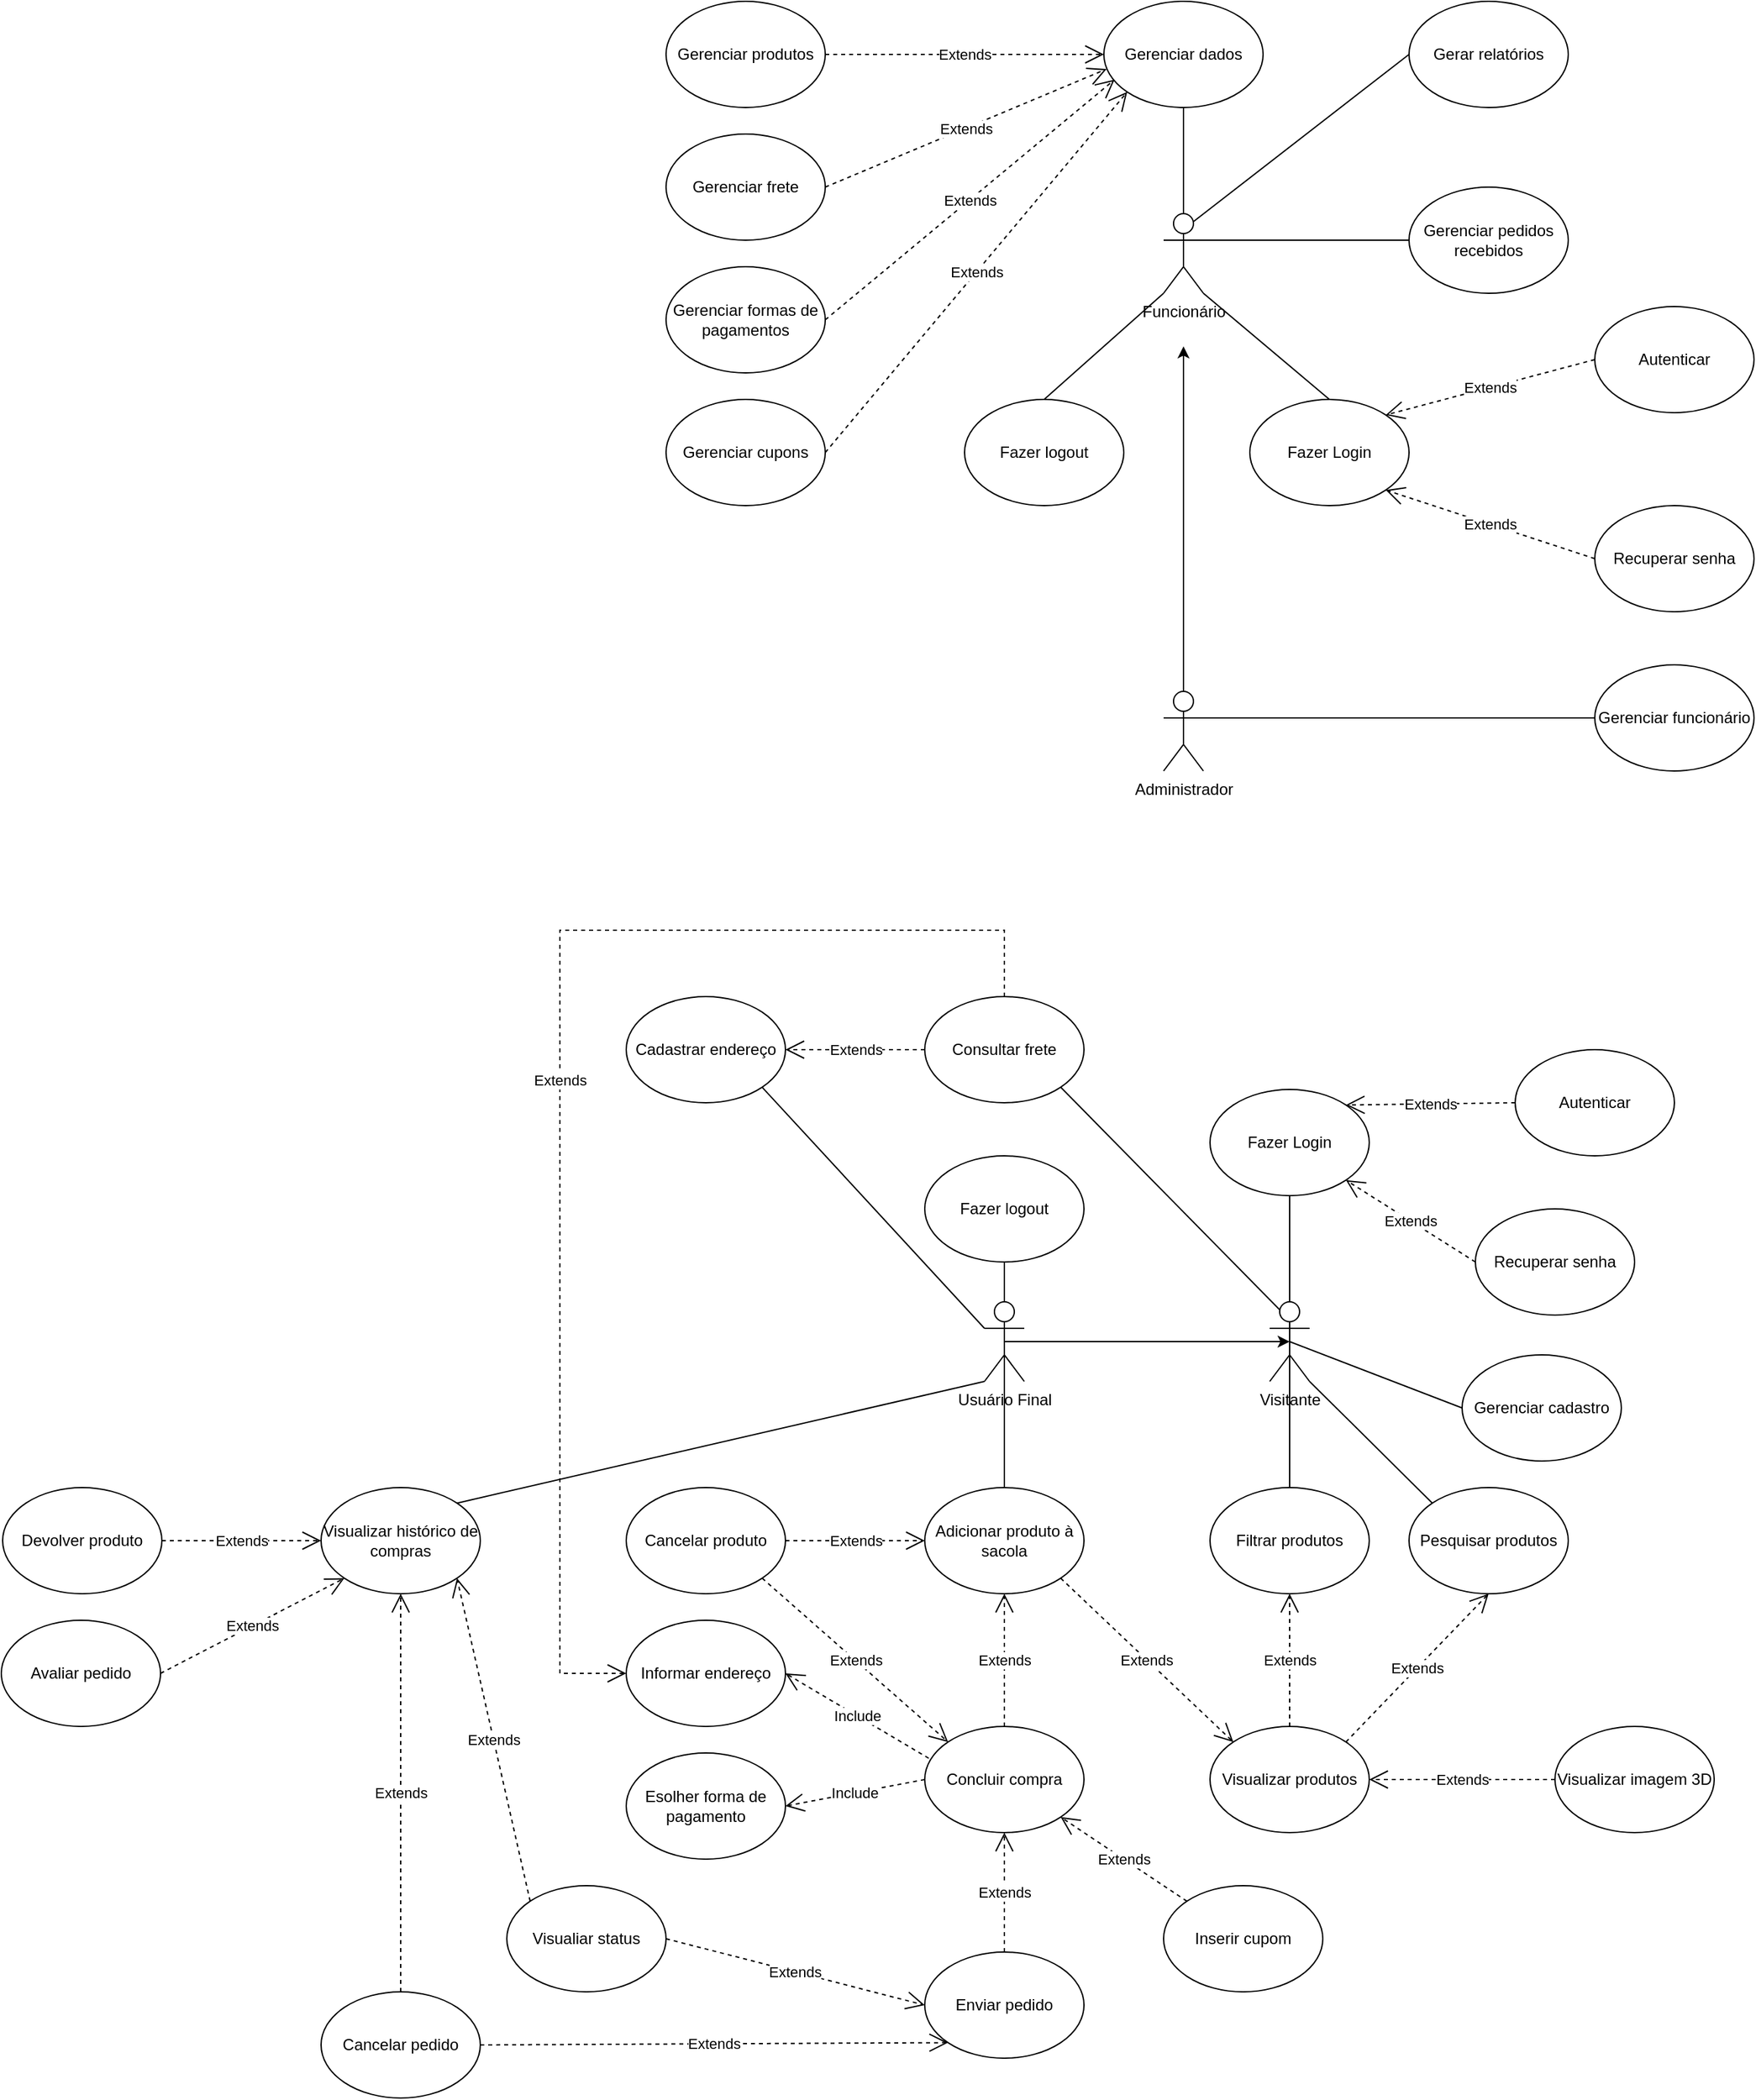 <mxfile version="24.3.0" type="device">
  <diagram name="Página-1" id="iEOvd_mET68QCeT-6-60">
    <mxGraphModel dx="2261" dy="1915" grid="1" gridSize="10" guides="1" tooltips="1" connect="1" arrows="1" fold="1" page="1" pageScale="1" pageWidth="827" pageHeight="1169" math="0" shadow="0">
      <root>
        <mxCell id="0" />
        <mxCell id="1" parent="0" />
        <mxCell id="9JJsFDRCctAeS7KG6Eez-1" value="Funcionário" style="shape=umlActor;verticalLabelPosition=bottom;verticalAlign=top;html=1;outlineConnect=0;" parent="1" vertex="1">
          <mxGeometry x="205" y="-280" width="30" height="60" as="geometry" />
        </mxCell>
        <mxCell id="9JJsFDRCctAeS7KG6Eez-3" value="Visitante&lt;div&gt;&lt;br&gt;&lt;/div&gt;" style="shape=umlActor;verticalLabelPosition=bottom;verticalAlign=top;html=1;outlineConnect=0;" parent="1" vertex="1">
          <mxGeometry x="285" y="540" width="30" height="60" as="geometry" />
        </mxCell>
        <mxCell id="9JJsFDRCctAeS7KG6Eez-4" value="Usuário Final" style="shape=umlActor;verticalLabelPosition=bottom;verticalAlign=top;html=1;outlineConnect=0;" parent="1" vertex="1">
          <mxGeometry x="70" y="540" width="30" height="60" as="geometry" />
        </mxCell>
        <mxCell id="9JJsFDRCctAeS7KG6Eez-9" style="edgeStyle=orthogonalEdgeStyle;rounded=0;orthogonalLoop=1;jettySize=auto;html=1;exitX=0.5;exitY=0.5;exitDx=0;exitDy=0;exitPerimeter=0;entryX=0.5;entryY=0.5;entryDx=0;entryDy=0;entryPerimeter=0;" parent="1" source="9JJsFDRCctAeS7KG6Eez-4" target="9JJsFDRCctAeS7KG6Eez-3" edge="1">
          <mxGeometry relative="1" as="geometry" />
        </mxCell>
        <mxCell id="9JJsFDRCctAeS7KG6Eez-10" value="Fazer Login" style="ellipse;whiteSpace=wrap;html=1;" parent="1" vertex="1">
          <mxGeometry x="270" y="-140" width="120" height="80" as="geometry" />
        </mxCell>
        <mxCell id="9JJsFDRCctAeS7KG6Eez-11" value="Autenticar" style="ellipse;whiteSpace=wrap;html=1;" parent="1" vertex="1">
          <mxGeometry x="530" y="-210" width="120" height="80" as="geometry" />
        </mxCell>
        <mxCell id="9JJsFDRCctAeS7KG6Eez-12" value="Recuperar senha" style="ellipse;whiteSpace=wrap;html=1;" parent="1" vertex="1">
          <mxGeometry x="530" y="-60" width="120" height="80" as="geometry" />
        </mxCell>
        <mxCell id="9JJsFDRCctAeS7KG6Eez-13" value="Fazer logout" style="ellipse;whiteSpace=wrap;html=1;" parent="1" vertex="1">
          <mxGeometry x="55" y="-140" width="120" height="80" as="geometry" />
        </mxCell>
        <mxCell id="9JJsFDRCctAeS7KG6Eez-14" value="Gerenciar dados" style="ellipse;whiteSpace=wrap;html=1;" parent="1" vertex="1">
          <mxGeometry x="160" y="-440" width="120" height="80" as="geometry" />
        </mxCell>
        <mxCell id="9JJsFDRCctAeS7KG6Eez-15" value="Gerenciar produtos" style="ellipse;whiteSpace=wrap;html=1;" parent="1" vertex="1">
          <mxGeometry x="-170" y="-440" width="120" height="80" as="geometry" />
        </mxCell>
        <mxCell id="9JJsFDRCctAeS7KG6Eez-16" value="Gerenciar frete" style="ellipse;whiteSpace=wrap;html=1;" parent="1" vertex="1">
          <mxGeometry x="-170" y="-340" width="120" height="80" as="geometry" />
        </mxCell>
        <mxCell id="9JJsFDRCctAeS7KG6Eez-17" value="Gerenciar formas de pagamentos" style="ellipse;whiteSpace=wrap;html=1;" parent="1" vertex="1">
          <mxGeometry x="-170" y="-240" width="120" height="80" as="geometry" />
        </mxCell>
        <mxCell id="9JJsFDRCctAeS7KG6Eez-18" value="Gerar relatórios" style="ellipse;whiteSpace=wrap;html=1;" parent="1" vertex="1">
          <mxGeometry x="390" y="-440" width="120" height="80" as="geometry" />
        </mxCell>
        <mxCell id="9JJsFDRCctAeS7KG6Eez-19" value="Gerenciar cupons" style="ellipse;whiteSpace=wrap;html=1;" parent="1" vertex="1">
          <mxGeometry x="-170" y="-140" width="120" height="80" as="geometry" />
        </mxCell>
        <mxCell id="9JJsFDRCctAeS7KG6Eez-20" value="Gerenciar pedidos recebidos" style="ellipse;whiteSpace=wrap;html=1;" parent="1" vertex="1">
          <mxGeometry x="390" y="-300" width="120" height="80" as="geometry" />
        </mxCell>
        <mxCell id="9JJsFDRCctAeS7KG6Eez-22" value="Extends" style="endArrow=open;endSize=12;dashed=1;html=1;rounded=0;exitX=0;exitY=0.5;exitDx=0;exitDy=0;entryX=1;entryY=1;entryDx=0;entryDy=0;" parent="1" source="9JJsFDRCctAeS7KG6Eez-12" target="9JJsFDRCctAeS7KG6Eez-10" edge="1">
          <mxGeometry width="160" relative="1" as="geometry">
            <mxPoint x="210" y="-80" as="sourcePoint" />
            <mxPoint x="370" y="-80" as="targetPoint" />
          </mxGeometry>
        </mxCell>
        <mxCell id="9JJsFDRCctAeS7KG6Eez-23" value="Extends" style="endArrow=open;endSize=12;dashed=1;html=1;rounded=0;exitX=0;exitY=0.5;exitDx=0;exitDy=0;entryX=1;entryY=0;entryDx=0;entryDy=0;" parent="1" source="9JJsFDRCctAeS7KG6Eez-11" target="9JJsFDRCctAeS7KG6Eez-10" edge="1">
          <mxGeometry width="160" relative="1" as="geometry">
            <mxPoint x="540" y="-88" as="sourcePoint" />
            <mxPoint x="390" y="-140" as="targetPoint" />
          </mxGeometry>
        </mxCell>
        <mxCell id="9JJsFDRCctAeS7KG6Eez-27" value="" style="endArrow=none;html=1;rounded=0;exitX=1;exitY=1;exitDx=0;exitDy=0;exitPerimeter=0;entryX=0.5;entryY=0;entryDx=0;entryDy=0;" parent="1" source="9JJsFDRCctAeS7KG6Eez-1" target="9JJsFDRCctAeS7KG6Eez-10" edge="1">
          <mxGeometry width="50" height="50" relative="1" as="geometry">
            <mxPoint x="260" y="-50" as="sourcePoint" />
            <mxPoint x="310" y="-100" as="targetPoint" />
          </mxGeometry>
        </mxCell>
        <mxCell id="9JJsFDRCctAeS7KG6Eez-28" value="" style="endArrow=none;html=1;rounded=0;entryX=0;entryY=1;entryDx=0;entryDy=0;entryPerimeter=0;exitX=0.5;exitY=0;exitDx=0;exitDy=0;" parent="1" source="9JJsFDRCctAeS7KG6Eez-13" target="9JJsFDRCctAeS7KG6Eez-1" edge="1">
          <mxGeometry width="50" height="50" relative="1" as="geometry">
            <mxPoint x="260" y="-50" as="sourcePoint" />
            <mxPoint x="310" y="-100" as="targetPoint" />
          </mxGeometry>
        </mxCell>
        <mxCell id="9JJsFDRCctAeS7KG6Eez-32" value="" style="endArrow=none;html=1;rounded=0;entryX=0.5;entryY=1;entryDx=0;entryDy=0;exitX=0.5;exitY=0;exitDx=0;exitDy=0;exitPerimeter=0;" parent="1" source="9JJsFDRCctAeS7KG6Eez-1" target="9JJsFDRCctAeS7KG6Eez-14" edge="1">
          <mxGeometry width="50" height="50" relative="1" as="geometry">
            <mxPoint x="175" y="-300" as="sourcePoint" />
            <mxPoint x="225" y="-350" as="targetPoint" />
          </mxGeometry>
        </mxCell>
        <mxCell id="9JJsFDRCctAeS7KG6Eez-33" value="" style="endArrow=none;html=1;rounded=0;entryX=0;entryY=0.5;entryDx=0;entryDy=0;exitX=0.75;exitY=0.1;exitDx=0;exitDy=0;exitPerimeter=0;" parent="1" source="9JJsFDRCctAeS7KG6Eez-1" target="9JJsFDRCctAeS7KG6Eez-18" edge="1">
          <mxGeometry width="50" height="50" relative="1" as="geometry">
            <mxPoint x="260" y="-150" as="sourcePoint" />
            <mxPoint x="310" y="-200" as="targetPoint" />
          </mxGeometry>
        </mxCell>
        <mxCell id="9JJsFDRCctAeS7KG6Eez-34" value="" style="endArrow=none;html=1;rounded=0;entryX=0;entryY=0.5;entryDx=0;entryDy=0;exitX=1;exitY=0.333;exitDx=0;exitDy=0;exitPerimeter=0;" parent="1" source="9JJsFDRCctAeS7KG6Eez-1" target="9JJsFDRCctAeS7KG6Eez-20" edge="1">
          <mxGeometry width="50" height="50" relative="1" as="geometry">
            <mxPoint x="260" y="-150" as="sourcePoint" />
            <mxPoint x="310" y="-200" as="targetPoint" />
          </mxGeometry>
        </mxCell>
        <mxCell id="9JJsFDRCctAeS7KG6Eez-35" value="Extends" style="endArrow=open;endSize=12;dashed=1;html=1;rounded=0;exitX=1;exitY=0.5;exitDx=0;exitDy=0;entryX=0.017;entryY=0.638;entryDx=0;entryDy=0;entryPerimeter=0;" parent="1" source="9JJsFDRCctAeS7KG6Eez-16" target="9JJsFDRCctAeS7KG6Eez-14" edge="1">
          <mxGeometry width="160" relative="1" as="geometry">
            <mxPoint x="108" y="-370" as="sourcePoint" />
            <mxPoint x="-50" y="-328" as="targetPoint" />
          </mxGeometry>
        </mxCell>
        <mxCell id="9JJsFDRCctAeS7KG6Eez-36" value="Extends" style="endArrow=open;endSize=12;dashed=1;html=1;rounded=0;exitX=1;exitY=0.5;exitDx=0;exitDy=0;entryX=0;entryY=0.5;entryDx=0;entryDy=0;" parent="1" source="9JJsFDRCctAeS7KG6Eez-15" target="9JJsFDRCctAeS7KG6Eez-14" edge="1">
          <mxGeometry width="160" relative="1" as="geometry">
            <mxPoint x="88" y="-390" as="sourcePoint" />
            <mxPoint x="-70" y="-348" as="targetPoint" />
          </mxGeometry>
        </mxCell>
        <mxCell id="9JJsFDRCctAeS7KG6Eez-37" value="Extends" style="endArrow=open;endSize=12;dashed=1;html=1;rounded=0;exitX=1;exitY=0.5;exitDx=0;exitDy=0;entryX=0.067;entryY=0.738;entryDx=0;entryDy=0;entryPerimeter=0;" parent="1" source="9JJsFDRCctAeS7KG6Eez-17" target="9JJsFDRCctAeS7KG6Eez-14" edge="1">
          <mxGeometry width="160" relative="1" as="geometry">
            <mxPoint x="118" y="-340" as="sourcePoint" />
            <mxPoint x="-40" y="-298" as="targetPoint" />
          </mxGeometry>
        </mxCell>
        <mxCell id="9JJsFDRCctAeS7KG6Eez-38" value="Extends" style="endArrow=open;endSize=12;dashed=1;html=1;rounded=0;exitX=1;exitY=0.5;exitDx=0;exitDy=0;entryX=0;entryY=1;entryDx=0;entryDy=0;" parent="1" source="9JJsFDRCctAeS7KG6Eez-19" target="9JJsFDRCctAeS7KG6Eez-14" edge="1">
          <mxGeometry width="160" relative="1" as="geometry">
            <mxPoint x="168" y="-302" as="sourcePoint" />
            <mxPoint x="10" y="-260" as="targetPoint" />
          </mxGeometry>
        </mxCell>
        <mxCell id="9JJsFDRCctAeS7KG6Eez-39" value="Cadastrar endereço" style="ellipse;whiteSpace=wrap;html=1;" parent="1" vertex="1">
          <mxGeometry x="-200" y="310" width="120" height="80" as="geometry" />
        </mxCell>
        <mxCell id="9JJsFDRCctAeS7KG6Eez-40" value="Filtrar produtos" style="ellipse;whiteSpace=wrap;html=1;" parent="1" vertex="1">
          <mxGeometry x="240" y="680" width="120" height="80" as="geometry" />
        </mxCell>
        <mxCell id="9JJsFDRCctAeS7KG6Eez-43" value="Pesquisar produtos" style="ellipse;whiteSpace=wrap;html=1;" parent="1" vertex="1">
          <mxGeometry x="390" y="680" width="120" height="80" as="geometry" />
        </mxCell>
        <mxCell id="9JJsFDRCctAeS7KG6Eez-44" value="Visualizar produtos" style="ellipse;whiteSpace=wrap;html=1;" parent="1" vertex="1">
          <mxGeometry x="240" y="860" width="120" height="80" as="geometry" />
        </mxCell>
        <mxCell id="9JJsFDRCctAeS7KG6Eez-45" value="Adicionar produto à sacola" style="ellipse;whiteSpace=wrap;html=1;" parent="1" vertex="1">
          <mxGeometry x="25" y="680" width="120" height="80" as="geometry" />
        </mxCell>
        <mxCell id="9JJsFDRCctAeS7KG6Eez-46" value="Cancelar produto" style="ellipse;whiteSpace=wrap;html=1;" parent="1" vertex="1">
          <mxGeometry x="-200" y="680" width="120" height="80" as="geometry" />
        </mxCell>
        <mxCell id="9JJsFDRCctAeS7KG6Eez-47" value="Concluir compra" style="ellipse;whiteSpace=wrap;html=1;" parent="1" vertex="1">
          <mxGeometry x="25" y="860" width="120" height="80" as="geometry" />
        </mxCell>
        <mxCell id="9JJsFDRCctAeS7KG6Eez-48" value="Informar endereço" style="ellipse;whiteSpace=wrap;html=1;" parent="1" vertex="1">
          <mxGeometry x="-200" y="780" width="120" height="80" as="geometry" />
        </mxCell>
        <mxCell id="9JJsFDRCctAeS7KG6Eez-49" value="Esolher forma de pagamento" style="ellipse;whiteSpace=wrap;html=1;" parent="1" vertex="1">
          <mxGeometry x="-200" y="880" width="120" height="80" as="geometry" />
        </mxCell>
        <mxCell id="9JJsFDRCctAeS7KG6Eez-50" value="Enviar pedido" style="ellipse;whiteSpace=wrap;html=1;" parent="1" vertex="1">
          <mxGeometry x="25" y="1030" width="120" height="80" as="geometry" />
        </mxCell>
        <mxCell id="9JJsFDRCctAeS7KG6Eez-51" value="Visualiar status" style="ellipse;whiteSpace=wrap;html=1;" parent="1" vertex="1">
          <mxGeometry x="-290" y="980" width="120" height="80" as="geometry" />
        </mxCell>
        <mxCell id="9JJsFDRCctAeS7KG6Eez-52" value="Cancelar pedido" style="ellipse;whiteSpace=wrap;html=1;" parent="1" vertex="1">
          <mxGeometry x="-430" y="1060" width="120" height="80" as="geometry" />
        </mxCell>
        <mxCell id="9JJsFDRCctAeS7KG6Eez-53" value="Avaliar pedido" style="ellipse;whiteSpace=wrap;html=1;" parent="1" vertex="1">
          <mxGeometry x="-671" y="780" width="120" height="80" as="geometry" />
        </mxCell>
        <mxCell id="9JJsFDRCctAeS7KG6Eez-54" value="Consultar frete" style="ellipse;whiteSpace=wrap;html=1;" parent="1" vertex="1">
          <mxGeometry x="25" y="310" width="120" height="80" as="geometry" />
        </mxCell>
        <mxCell id="9JJsFDRCctAeS7KG6Eez-55" value="Visualizar histórico de compras" style="ellipse;whiteSpace=wrap;html=1;" parent="1" vertex="1">
          <mxGeometry x="-430" y="680" width="120" height="80" as="geometry" />
        </mxCell>
        <mxCell id="9JJsFDRCctAeS7KG6Eez-56" value="Devolver produto" style="ellipse;whiteSpace=wrap;html=1;" parent="1" vertex="1">
          <mxGeometry x="-670" y="680" width="120" height="80" as="geometry" />
        </mxCell>
        <mxCell id="9JJsFDRCctAeS7KG6Eez-57" value="Visualizar imagem 3D" style="ellipse;whiteSpace=wrap;html=1;" parent="1" vertex="1">
          <mxGeometry x="500" y="860" width="120" height="80" as="geometry" />
        </mxCell>
        <mxCell id="9JJsFDRCctAeS7KG6Eez-59" value="" style="endArrow=none;html=1;rounded=0;entryX=1;entryY=1;entryDx=0;entryDy=0;exitX=0.25;exitY=0.1;exitDx=0;exitDy=0;exitPerimeter=0;" parent="1" source="9JJsFDRCctAeS7KG6Eez-3" target="9JJsFDRCctAeS7KG6Eez-54" edge="1">
          <mxGeometry width="50" height="50" relative="1" as="geometry">
            <mxPoint x="280" y="530" as="sourcePoint" />
            <mxPoint x="210" y="590" as="targetPoint" />
          </mxGeometry>
        </mxCell>
        <mxCell id="9JJsFDRCctAeS7KG6Eez-60" value="" style="endArrow=none;html=1;rounded=0;entryX=1;entryY=1;entryDx=0;entryDy=0;entryPerimeter=0;exitX=0;exitY=0;exitDx=0;exitDy=0;" parent="1" source="9JJsFDRCctAeS7KG6Eez-43" target="9JJsFDRCctAeS7KG6Eez-3" edge="1">
          <mxGeometry width="50" height="50" relative="1" as="geometry">
            <mxPoint x="160" y="640" as="sourcePoint" />
            <mxPoint x="210" y="590" as="targetPoint" />
          </mxGeometry>
        </mxCell>
        <mxCell id="9JJsFDRCctAeS7KG6Eez-61" value="" style="endArrow=none;html=1;rounded=0;entryX=0.5;entryY=0.5;entryDx=0;entryDy=0;entryPerimeter=0;exitX=0.5;exitY=0;exitDx=0;exitDy=0;" parent="1" source="9JJsFDRCctAeS7KG6Eez-40" target="9JJsFDRCctAeS7KG6Eez-3" edge="1">
          <mxGeometry width="50" height="50" relative="1" as="geometry">
            <mxPoint x="240" y="690" as="sourcePoint" />
            <mxPoint x="290" y="640" as="targetPoint" />
          </mxGeometry>
        </mxCell>
        <mxCell id="9JJsFDRCctAeS7KG6Eez-62" value="Extends" style="endArrow=open;endSize=12;dashed=1;html=1;rounded=0;exitX=1;exitY=0;exitDx=0;exitDy=0;entryX=0.5;entryY=1;entryDx=0;entryDy=0;" parent="1" source="9JJsFDRCctAeS7KG6Eez-44" target="9JJsFDRCctAeS7KG6Eez-43" edge="1">
          <mxGeometry width="160" relative="1" as="geometry">
            <mxPoint x="668" y="812" as="sourcePoint" />
            <mxPoint x="510" y="760" as="targetPoint" />
          </mxGeometry>
        </mxCell>
        <mxCell id="9JJsFDRCctAeS7KG6Eez-63" value="Extends" style="endArrow=open;endSize=12;dashed=1;html=1;rounded=0;exitX=0.5;exitY=0;exitDx=0;exitDy=0;entryX=0.5;entryY=1;entryDx=0;entryDy=0;" parent="1" source="9JJsFDRCctAeS7KG6Eez-44" target="9JJsFDRCctAeS7KG6Eez-40" edge="1">
          <mxGeometry width="160" relative="1" as="geometry">
            <mxPoint x="428" y="862" as="sourcePoint" />
            <mxPoint x="270" y="810" as="targetPoint" />
          </mxGeometry>
        </mxCell>
        <mxCell id="9JJsFDRCctAeS7KG6Eez-64" value="Extends" style="endArrow=open;endSize=12;dashed=1;html=1;rounded=0;exitX=0;exitY=0.5;exitDx=0;exitDy=0;entryX=1;entryY=0.5;entryDx=0;entryDy=0;" parent="1" source="9JJsFDRCctAeS7KG6Eez-57" target="9JJsFDRCctAeS7KG6Eez-44" edge="1">
          <mxGeometry width="160" relative="1" as="geometry">
            <mxPoint x="488" y="912" as="sourcePoint" />
            <mxPoint x="330" y="860" as="targetPoint" />
          </mxGeometry>
        </mxCell>
        <mxCell id="9JJsFDRCctAeS7KG6Eez-65" value="" style="endArrow=none;html=1;rounded=0;entryX=0.5;entryY=0.5;entryDx=0;entryDy=0;entryPerimeter=0;exitX=0.5;exitY=0;exitDx=0;exitDy=0;" parent="1" source="9JJsFDRCctAeS7KG6Eez-45" target="9JJsFDRCctAeS7KG6Eez-4" edge="1">
          <mxGeometry width="50" height="50" relative="1" as="geometry">
            <mxPoint x="160" y="840" as="sourcePoint" />
            <mxPoint x="210" y="790" as="targetPoint" />
          </mxGeometry>
        </mxCell>
        <mxCell id="9JJsFDRCctAeS7KG6Eez-66" value="Extends" style="endArrow=open;endSize=12;dashed=1;html=1;rounded=0;exitX=1;exitY=0.5;exitDx=0;exitDy=0;entryX=0;entryY=0.5;entryDx=0;entryDy=0;" parent="1" source="9JJsFDRCctAeS7KG6Eez-46" target="9JJsFDRCctAeS7KG6Eez-45" edge="1">
          <mxGeometry width="160" relative="1" as="geometry">
            <mxPoint x="40" y="780" as="sourcePoint" />
            <mxPoint x="-100" y="780" as="targetPoint" />
          </mxGeometry>
        </mxCell>
        <mxCell id="9JJsFDRCctAeS7KG6Eez-67" value="Extends" style="endArrow=open;endSize=12;dashed=1;html=1;rounded=0;exitX=0.5;exitY=0;exitDx=0;exitDy=0;entryX=0.5;entryY=1;entryDx=0;entryDy=0;" parent="1" source="9JJsFDRCctAeS7KG6Eez-47" target="9JJsFDRCctAeS7KG6Eez-45" edge="1">
          <mxGeometry width="160" relative="1" as="geometry">
            <mxPoint x="-70" y="730" as="sourcePoint" />
            <mxPoint x="35" y="730" as="targetPoint" />
          </mxGeometry>
        </mxCell>
        <mxCell id="9JJsFDRCctAeS7KG6Eez-73" value="Extends" style="endArrow=open;endSize=12;dashed=1;html=1;rounded=0;exitX=0.5;exitY=0;exitDx=0;exitDy=0;entryX=0.5;entryY=1;entryDx=0;entryDy=0;" parent="1" source="9JJsFDRCctAeS7KG6Eez-50" target="9JJsFDRCctAeS7KG6Eez-47" edge="1">
          <mxGeometry width="160" relative="1" as="geometry">
            <mxPoint x="170" y="1040" as="sourcePoint" />
            <mxPoint x="170" y="940" as="targetPoint" />
          </mxGeometry>
        </mxCell>
        <mxCell id="9JJsFDRCctAeS7KG6Eez-74" value="Extends" style="endArrow=open;endSize=12;dashed=1;html=1;rounded=0;exitX=1;exitY=1;exitDx=0;exitDy=0;entryX=0;entryY=0;entryDx=0;entryDy=0;" parent="1" source="9JJsFDRCctAeS7KG6Eez-46" target="9JJsFDRCctAeS7KG6Eez-47" edge="1">
          <mxGeometry width="160" relative="1" as="geometry">
            <mxPoint x="-70" y="730" as="sourcePoint" />
            <mxPoint x="35" y="730" as="targetPoint" />
          </mxGeometry>
        </mxCell>
        <mxCell id="9JJsFDRCctAeS7KG6Eez-75" value="Include" style="endArrow=open;endSize=12;dashed=1;html=1;rounded=0;exitX=0.025;exitY=0.3;exitDx=0;exitDy=0;entryX=1;entryY=0.5;entryDx=0;entryDy=0;exitPerimeter=0;" parent="1" source="9JJsFDRCctAeS7KG6Eez-47" target="9JJsFDRCctAeS7KG6Eez-48" edge="1">
          <mxGeometry width="160" relative="1" as="geometry">
            <mxPoint x="150" y="954" as="sourcePoint" />
            <mxPoint x="261" y="1020" as="targetPoint" />
          </mxGeometry>
        </mxCell>
        <mxCell id="9JJsFDRCctAeS7KG6Eez-76" value="Include" style="endArrow=open;endSize=12;dashed=1;html=1;rounded=0;entryX=1;entryY=0.5;entryDx=0;entryDy=0;exitX=0;exitY=0.5;exitDx=0;exitDy=0;" parent="1" source="9JJsFDRCctAeS7KG6Eez-47" target="9JJsFDRCctAeS7KG6Eez-49" edge="1">
          <mxGeometry width="160" relative="1" as="geometry">
            <mxPoint x="-20" y="960" as="sourcePoint" />
            <mxPoint x="25" y="1000" as="targetPoint" />
          </mxGeometry>
        </mxCell>
        <mxCell id="9JJsFDRCctAeS7KG6Eez-78" value="" style="endArrow=none;html=1;rounded=0;entryX=0;entryY=1;entryDx=0;entryDy=0;entryPerimeter=0;exitX=1;exitY=0;exitDx=0;exitDy=0;" parent="1" source="9JJsFDRCctAeS7KG6Eez-55" target="9JJsFDRCctAeS7KG6Eez-4" edge="1">
          <mxGeometry width="50" height="50" relative="1" as="geometry">
            <mxPoint x="-250" y="680" as="sourcePoint" />
            <mxPoint x="-200" y="630" as="targetPoint" />
          </mxGeometry>
        </mxCell>
        <mxCell id="9JJsFDRCctAeS7KG6Eez-81" value="Extends" style="endArrow=open;endSize=12;dashed=1;html=1;rounded=0;exitX=0.5;exitY=0;exitDx=0;exitDy=0;entryX=0.5;entryY=1;entryDx=0;entryDy=0;" parent="1" source="9JJsFDRCctAeS7KG6Eez-52" target="9JJsFDRCctAeS7KG6Eez-55" edge="1">
          <mxGeometry width="160" relative="1" as="geometry">
            <mxPoint x="-590" y="906" as="sourcePoint" />
            <mxPoint x="-449" y="1030" as="targetPoint" />
          </mxGeometry>
        </mxCell>
        <mxCell id="9JJsFDRCctAeS7KG6Eez-82" value="Extends" style="endArrow=open;endSize=12;dashed=1;html=1;rounded=0;exitX=1;exitY=0.5;exitDx=0;exitDy=0;entryX=0;entryY=1;entryDx=0;entryDy=0;" parent="1" source="9JJsFDRCctAeS7KG6Eez-52" target="9JJsFDRCctAeS7KG6Eez-50" edge="1">
          <mxGeometry width="160" relative="1" as="geometry">
            <mxPoint x="-310" y="1130" as="sourcePoint" />
            <mxPoint x="-59" y="1192" as="targetPoint" />
          </mxGeometry>
        </mxCell>
        <mxCell id="9JJsFDRCctAeS7KG6Eez-85" value="Extends" style="endArrow=open;endSize=12;dashed=1;html=1;rounded=0;exitX=1;exitY=0.5;exitDx=0;exitDy=0;entryX=0;entryY=0.5;entryDx=0;entryDy=0;" parent="1" source="9JJsFDRCctAeS7KG6Eez-56" target="9JJsFDRCctAeS7KG6Eez-55" edge="1">
          <mxGeometry width="160" relative="1" as="geometry">
            <mxPoint x="-480" y="1060" as="sourcePoint" />
            <mxPoint x="-480" y="760" as="targetPoint" />
          </mxGeometry>
        </mxCell>
        <mxCell id="9JJsFDRCctAeS7KG6Eez-86" value="Extends" style="endArrow=open;endSize=12;dashed=1;html=1;rounded=0;exitX=1;exitY=0.5;exitDx=0;exitDy=0;entryX=0;entryY=0.5;entryDx=0;entryDy=0;" parent="1" source="9JJsFDRCctAeS7KG6Eez-51" target="9JJsFDRCctAeS7KG6Eez-50" edge="1">
          <mxGeometry width="160" relative="1" as="geometry">
            <mxPoint x="-300" y="1110" as="sourcePoint" />
            <mxPoint x="53" y="1108" as="targetPoint" />
          </mxGeometry>
        </mxCell>
        <mxCell id="9JJsFDRCctAeS7KG6Eez-87" value="Extends" style="endArrow=open;endSize=12;dashed=1;html=1;rounded=0;exitX=0;exitY=0;exitDx=0;exitDy=0;entryX=1;entryY=1;entryDx=0;entryDy=0;" parent="1" source="9JJsFDRCctAeS7KG6Eez-51" target="9JJsFDRCctAeS7KG6Eez-55" edge="1">
          <mxGeometry width="160" relative="1" as="geometry">
            <mxPoint x="-300" y="1110" as="sourcePoint" />
            <mxPoint x="53" y="1108" as="targetPoint" />
          </mxGeometry>
        </mxCell>
        <mxCell id="9JJsFDRCctAeS7KG6Eez-88" value="Extends" style="endArrow=open;endSize=12;dashed=1;html=1;rounded=0;exitX=1;exitY=0.5;exitDx=0;exitDy=0;entryX=0;entryY=1;entryDx=0;entryDy=0;" parent="1" source="9JJsFDRCctAeS7KG6Eez-53" target="9JJsFDRCctAeS7KG6Eez-55" edge="1">
          <mxGeometry width="160" relative="1" as="geometry">
            <mxPoint x="-540" y="730" as="sourcePoint" />
            <mxPoint x="-420" y="730" as="targetPoint" />
          </mxGeometry>
        </mxCell>
        <mxCell id="9JJsFDRCctAeS7KG6Eez-89" value="Administrador" style="shape=umlActor;verticalLabelPosition=bottom;verticalAlign=top;html=1;outlineConnect=0;" parent="1" vertex="1">
          <mxGeometry x="205" y="80" width="30" height="60" as="geometry" />
        </mxCell>
        <mxCell id="9JJsFDRCctAeS7KG6Eez-90" value="Gerenciar funcionário" style="ellipse;whiteSpace=wrap;html=1;" parent="1" vertex="1">
          <mxGeometry x="530" y="60" width="120" height="80" as="geometry" />
        </mxCell>
        <mxCell id="9JJsFDRCctAeS7KG6Eez-91" value="" style="endArrow=none;html=1;rounded=0;exitX=1;exitY=0.333;exitDx=0;exitDy=0;exitPerimeter=0;entryX=0;entryY=0.5;entryDx=0;entryDy=0;" parent="1" source="9JJsFDRCctAeS7KG6Eez-89" target="9JJsFDRCctAeS7KG6Eez-90" edge="1">
          <mxGeometry width="50" height="50" relative="1" as="geometry">
            <mxPoint x="-610" y="105" as="sourcePoint" />
            <mxPoint x="-560" y="55" as="targetPoint" />
          </mxGeometry>
        </mxCell>
        <mxCell id="5eInbij7_Zaez9bsJWYX-1" value="Fazer logout" style="ellipse;whiteSpace=wrap;html=1;" parent="1" vertex="1">
          <mxGeometry x="25" y="430" width="120" height="80" as="geometry" />
        </mxCell>
        <mxCell id="5eInbij7_Zaez9bsJWYX-2" value="Fazer Login" style="ellipse;whiteSpace=wrap;html=1;" parent="1" vertex="1">
          <mxGeometry x="240" y="380" width="120" height="80" as="geometry" />
        </mxCell>
        <mxCell id="5eInbij7_Zaez9bsJWYX-3" value="Recuperar senha" style="ellipse;whiteSpace=wrap;html=1;" parent="1" vertex="1">
          <mxGeometry x="440" y="470" width="120" height="80" as="geometry" />
        </mxCell>
        <mxCell id="5eInbij7_Zaez9bsJWYX-4" value="Autenticar" style="ellipse;whiteSpace=wrap;html=1;" parent="1" vertex="1">
          <mxGeometry x="470" y="350" width="120" height="80" as="geometry" />
        </mxCell>
        <mxCell id="5eInbij7_Zaez9bsJWYX-5" value="Extends" style="endArrow=open;endSize=12;dashed=1;html=1;rounded=0;exitX=0;exitY=0.5;exitDx=0;exitDy=0;entryX=1;entryY=1;entryDx=0;entryDy=0;" parent="1" source="5eInbij7_Zaez9bsJWYX-3" target="5eInbij7_Zaez9bsJWYX-2" edge="1">
          <mxGeometry width="160" relative="1" as="geometry">
            <mxPoint x="440" y="512" as="sourcePoint" />
            <mxPoint x="282" y="460" as="targetPoint" />
          </mxGeometry>
        </mxCell>
        <mxCell id="5eInbij7_Zaez9bsJWYX-6" value="Extends" style="endArrow=open;endSize=12;dashed=1;html=1;rounded=0;exitX=0;exitY=0.5;exitDx=0;exitDy=0;entryX=1;entryY=0;entryDx=0;entryDy=0;" parent="1" source="5eInbij7_Zaez9bsJWYX-4" target="5eInbij7_Zaez9bsJWYX-2" edge="1">
          <mxGeometry width="160" relative="1" as="geometry">
            <mxPoint x="440" y="360" as="sourcePoint" />
            <mxPoint x="282" y="402" as="targetPoint" />
          </mxGeometry>
        </mxCell>
        <mxCell id="5eInbij7_Zaez9bsJWYX-8" value="" style="endArrow=none;html=1;rounded=0;entryX=0.5;entryY=1;entryDx=0;entryDy=0;exitX=0.5;exitY=0;exitDx=0;exitDy=0;exitPerimeter=0;" parent="1" source="9JJsFDRCctAeS7KG6Eez-4" target="5eInbij7_Zaez9bsJWYX-1" edge="1">
          <mxGeometry width="50" height="50" relative="1" as="geometry">
            <mxPoint x="-10" y="450" as="sourcePoint" />
            <mxPoint x="40" y="400" as="targetPoint" />
          </mxGeometry>
        </mxCell>
        <mxCell id="5eInbij7_Zaez9bsJWYX-9" value="" style="endArrow=none;html=1;rounded=0;entryX=0.5;entryY=1;entryDx=0;entryDy=0;exitX=0.5;exitY=0;exitDx=0;exitDy=0;exitPerimeter=0;" parent="1" source="9JJsFDRCctAeS7KG6Eez-3" target="5eInbij7_Zaez9bsJWYX-2" edge="1">
          <mxGeometry width="50" height="50" relative="1" as="geometry">
            <mxPoint x="95" y="550" as="sourcePoint" />
            <mxPoint x="95" y="470" as="targetPoint" />
          </mxGeometry>
        </mxCell>
        <mxCell id="5eInbij7_Zaez9bsJWYX-10" value="Inserir cupom" style="ellipse;whiteSpace=wrap;html=1;" parent="1" vertex="1">
          <mxGeometry x="205" y="980" width="120" height="80" as="geometry" />
        </mxCell>
        <mxCell id="5eInbij7_Zaez9bsJWYX-11" value="Extends" style="endArrow=open;endSize=12;dashed=1;html=1;rounded=0;exitX=0;exitY=0;exitDx=0;exitDy=0;entryX=1;entryY=1;entryDx=0;entryDy=0;" parent="1" source="5eInbij7_Zaez9bsJWYX-10" target="9JJsFDRCctAeS7KG6Eez-47" edge="1">
          <mxGeometry width="160" relative="1" as="geometry">
            <mxPoint x="120" y="960" as="sourcePoint" />
            <mxPoint x="225" y="960" as="targetPoint" />
          </mxGeometry>
        </mxCell>
        <mxCell id="be-AfS7Eq3Sl1wjJx827-2" value="Extends" style="endArrow=open;endSize=12;dashed=1;html=1;rounded=0;entryX=1;entryY=0.5;entryDx=0;entryDy=0;exitX=0;exitY=0.5;exitDx=0;exitDy=0;" parent="1" source="9JJsFDRCctAeS7KG6Eez-54" target="9JJsFDRCctAeS7KG6Eez-39" edge="1">
          <mxGeometry width="160" relative="1" as="geometry">
            <mxPoint x="-130" y="540" as="sourcePoint" />
            <mxPoint x="-148" y="418" as="targetPoint" />
          </mxGeometry>
        </mxCell>
        <mxCell id="be-AfS7Eq3Sl1wjJx827-4" value="Extends" style="endArrow=open;endSize=12;dashed=1;html=1;rounded=0;exitX=1;exitY=1;exitDx=0;exitDy=0;entryX=0;entryY=0;entryDx=0;entryDy=0;" parent="1" source="9JJsFDRCctAeS7KG6Eez-45" target="9JJsFDRCctAeS7KG6Eez-44" edge="1">
          <mxGeometry width="160" relative="1" as="geometry">
            <mxPoint x="200" y="830" as="sourcePoint" />
            <mxPoint x="200" y="730" as="targetPoint" />
          </mxGeometry>
        </mxCell>
        <mxCell id="ewLAId4H0RgpRPcUsfpT-1" value="" style="endArrow=none;html=1;rounded=0;fontSize=12;startSize=8;endSize=8;curved=1;entryX=1;entryY=1;entryDx=0;entryDy=0;exitX=0;exitY=0.333;exitDx=0;exitDy=0;exitPerimeter=0;" parent="1" source="9JJsFDRCctAeS7KG6Eez-4" target="9JJsFDRCctAeS7KG6Eez-39" edge="1">
          <mxGeometry width="50" height="50" relative="1" as="geometry">
            <mxPoint x="270" y="410" as="sourcePoint" />
            <mxPoint x="320" y="360" as="targetPoint" />
          </mxGeometry>
        </mxCell>
        <mxCell id="ewLAId4H0RgpRPcUsfpT-3" value="Extends" style="endArrow=open;endSize=12;dashed=1;html=1;rounded=0;entryX=0;entryY=0.5;entryDx=0;entryDy=0;exitX=0.5;exitY=0;exitDx=0;exitDy=0;" parent="1" source="9JJsFDRCctAeS7KG6Eez-54" target="9JJsFDRCctAeS7KG6Eez-48" edge="1">
          <mxGeometry width="160" relative="1" as="geometry">
            <mxPoint x="80" y="280" as="sourcePoint" />
            <mxPoint x="-234" y="830" as="targetPoint" />
            <Array as="points">
              <mxPoint x="85" y="260" />
              <mxPoint x="-250" y="260" />
              <mxPoint x="-250" y="820" />
            </Array>
          </mxGeometry>
        </mxCell>
        <mxCell id="jXfp45uMxLVwHISmz7TT-1" value="Gerenciar cadastro" style="ellipse;whiteSpace=wrap;html=1;" vertex="1" parent="1">
          <mxGeometry x="430" y="580" width="120" height="80" as="geometry" />
        </mxCell>
        <mxCell id="jXfp45uMxLVwHISmz7TT-2" value="" style="endArrow=none;html=1;rounded=0;entryX=0;entryY=0.5;entryDx=0;entryDy=0;exitX=0.5;exitY=0.5;exitDx=0;exitDy=0;exitPerimeter=0;" edge="1" parent="1" source="9JJsFDRCctAeS7KG6Eez-3" target="jXfp45uMxLVwHISmz7TT-1">
          <mxGeometry width="50" height="50" relative="1" as="geometry">
            <mxPoint x="30" y="550" as="sourcePoint" />
            <mxPoint x="80" y="500" as="targetPoint" />
          </mxGeometry>
        </mxCell>
        <mxCell id="jXfp45uMxLVwHISmz7TT-4" value="" style="endArrow=classic;html=1;rounded=0;exitX=0.5;exitY=0;exitDx=0;exitDy=0;exitPerimeter=0;" edge="1" parent="1" source="9JJsFDRCctAeS7KG6Eez-89">
          <mxGeometry width="50" height="50" relative="1" as="geometry">
            <mxPoint x="310" y="-50" as="sourcePoint" />
            <mxPoint x="220" y="-180" as="targetPoint" />
          </mxGeometry>
        </mxCell>
      </root>
    </mxGraphModel>
  </diagram>
</mxfile>
